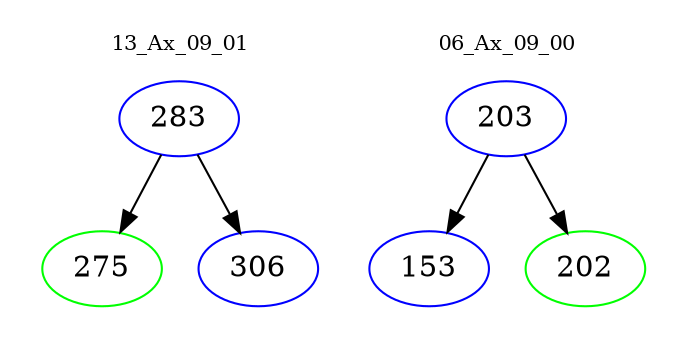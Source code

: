 digraph{
subgraph cluster_0 {
color = white
label = "13_Ax_09_01";
fontsize=10;
T0_283 [label="283", color="blue"]
T0_283 -> T0_275 [color="black"]
T0_275 [label="275", color="green"]
T0_283 -> T0_306 [color="black"]
T0_306 [label="306", color="blue"]
}
subgraph cluster_1 {
color = white
label = "06_Ax_09_00";
fontsize=10;
T1_203 [label="203", color="blue"]
T1_203 -> T1_153 [color="black"]
T1_153 [label="153", color="blue"]
T1_203 -> T1_202 [color="black"]
T1_202 [label="202", color="green"]
}
}
